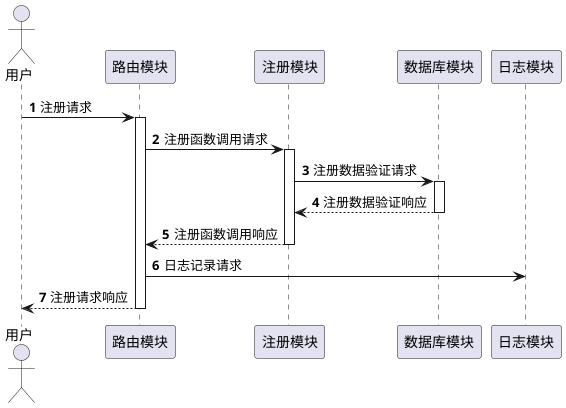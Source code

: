 @startuml
'https://plantuml.com/sequence-diagram

autonumber

actor 用户 as general
participant 路由模块 as router
participant 注册模块 as register
participant 数据库模块 as database
participant 日志模块 as log


general -> router++: 注册请求
router -> register++: 注册函数调用请求
register -> database++: 注册数据验证请求
database --> register--: 注册数据验证响应
register --> router--: 注册函数调用响应
router -> log: 日志记录请求
router --> general--: 注册请求响应

@enduml